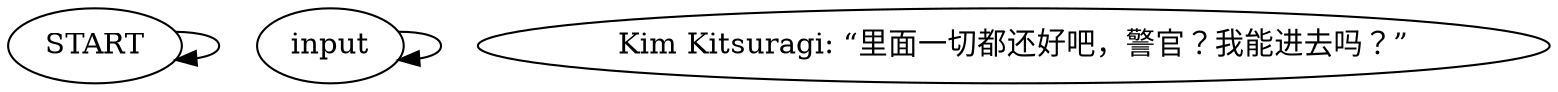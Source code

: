 # LAIR / KIM DOOR barks
# Kim wants you to let him in.
# ==================================================
digraph G {
	  0 [label="START"];
	  1 [label="input"];
	  2 [label="Kim Kitsuragi: “里面一切都还好吧，警官？我能进去吗？”"];
	  0 -> 0
	  1 -> 1
}


